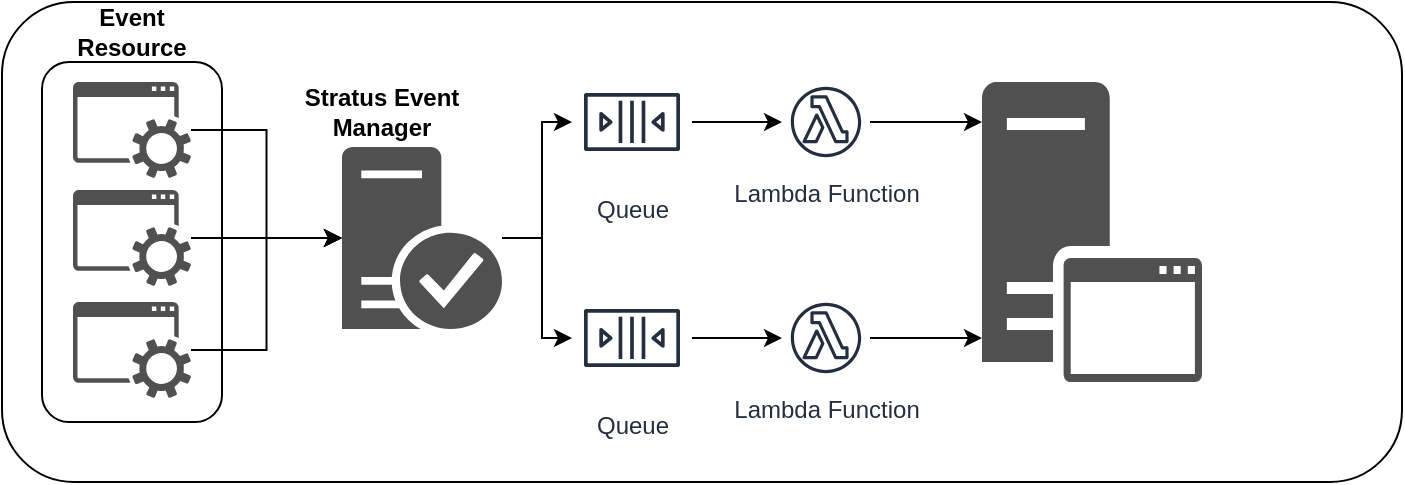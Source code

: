 <mxfile version="20.2.2" type="github">
  <diagram id="Har7aR1b0FeyOEbCbTkL" name="Page-1">
    <mxGraphModel dx="1038" dy="547" grid="1" gridSize="10" guides="1" tooltips="1" connect="1" arrows="1" fold="1" page="1" pageScale="1" pageWidth="850" pageHeight="1100" math="0" shadow="0">
      <root>
        <mxCell id="0" />
        <mxCell id="1" parent="0" />
        <mxCell id="j5Z5QR9LnZ4kiU0xMkHO-2" value="" style="rounded=1;whiteSpace=wrap;html=1;" vertex="1" parent="1">
          <mxGeometry x="80" y="230" width="700" height="240" as="geometry" />
        </mxCell>
        <mxCell id="j5Z5QR9LnZ4kiU0xMkHO-3" value="" style="rounded=1;whiteSpace=wrap;html=1;" vertex="1" parent="1">
          <mxGeometry x="100" y="260" width="90" height="180" as="geometry" />
        </mxCell>
        <mxCell id="j5Z5QR9LnZ4kiU0xMkHO-9" style="edgeStyle=orthogonalEdgeStyle;rounded=0;orthogonalLoop=1;jettySize=auto;html=1;" edge="1" parent="1" source="j5Z5QR9LnZ4kiU0xMkHO-4" target="j5Z5QR9LnZ4kiU0xMkHO-8">
          <mxGeometry relative="1" as="geometry" />
        </mxCell>
        <mxCell id="j5Z5QR9LnZ4kiU0xMkHO-4" value="" style="sketch=0;pointerEvents=1;shadow=0;dashed=0;html=1;strokeColor=none;fillColor=#505050;labelPosition=center;verticalLabelPosition=bottom;verticalAlign=top;outlineConnect=0;align=center;shape=mxgraph.office.concepts.service_application;" vertex="1" parent="1">
          <mxGeometry x="115.5" y="270" width="59" height="48" as="geometry" />
        </mxCell>
        <mxCell id="j5Z5QR9LnZ4kiU0xMkHO-10" style="edgeStyle=orthogonalEdgeStyle;rounded=0;orthogonalLoop=1;jettySize=auto;html=1;" edge="1" parent="1" source="j5Z5QR9LnZ4kiU0xMkHO-5" target="j5Z5QR9LnZ4kiU0xMkHO-8">
          <mxGeometry relative="1" as="geometry" />
        </mxCell>
        <mxCell id="j5Z5QR9LnZ4kiU0xMkHO-5" value="" style="sketch=0;pointerEvents=1;shadow=0;dashed=0;html=1;strokeColor=none;fillColor=#505050;labelPosition=center;verticalLabelPosition=bottom;verticalAlign=top;outlineConnect=0;align=center;shape=mxgraph.office.concepts.service_application;" vertex="1" parent="1">
          <mxGeometry x="115.5" y="324" width="59" height="48" as="geometry" />
        </mxCell>
        <mxCell id="j5Z5QR9LnZ4kiU0xMkHO-11" style="edgeStyle=orthogonalEdgeStyle;rounded=0;orthogonalLoop=1;jettySize=auto;html=1;" edge="1" parent="1" source="j5Z5QR9LnZ4kiU0xMkHO-6" target="j5Z5QR9LnZ4kiU0xMkHO-8">
          <mxGeometry relative="1" as="geometry" />
        </mxCell>
        <mxCell id="j5Z5QR9LnZ4kiU0xMkHO-6" value="" style="sketch=0;pointerEvents=1;shadow=0;dashed=0;html=1;strokeColor=none;fillColor=#505050;labelPosition=center;verticalLabelPosition=bottom;verticalAlign=top;outlineConnect=0;align=center;shape=mxgraph.office.concepts.service_application;" vertex="1" parent="1">
          <mxGeometry x="115.5" y="380" width="59" height="48" as="geometry" />
        </mxCell>
        <mxCell id="j5Z5QR9LnZ4kiU0xMkHO-7" value="&lt;b&gt;Event Resource&lt;/b&gt;" style="text;html=1;strokeColor=none;fillColor=none;align=center;verticalAlign=middle;whiteSpace=wrap;rounded=0;" vertex="1" parent="1">
          <mxGeometry x="120" y="235" width="50" height="20" as="geometry" />
        </mxCell>
        <mxCell id="j5Z5QR9LnZ4kiU0xMkHO-15" style="edgeStyle=orthogonalEdgeStyle;rounded=0;orthogonalLoop=1;jettySize=auto;html=1;" edge="1" parent="1" source="j5Z5QR9LnZ4kiU0xMkHO-8" target="j5Z5QR9LnZ4kiU0xMkHO-13">
          <mxGeometry relative="1" as="geometry" />
        </mxCell>
        <mxCell id="j5Z5QR9LnZ4kiU0xMkHO-16" style="edgeStyle=orthogonalEdgeStyle;rounded=0;orthogonalLoop=1;jettySize=auto;html=1;" edge="1" parent="1" source="j5Z5QR9LnZ4kiU0xMkHO-8" target="j5Z5QR9LnZ4kiU0xMkHO-14">
          <mxGeometry relative="1" as="geometry" />
        </mxCell>
        <mxCell id="j5Z5QR9LnZ4kiU0xMkHO-8" value="" style="sketch=0;pointerEvents=1;shadow=0;dashed=0;html=1;strokeColor=none;fillColor=#505050;labelPosition=center;verticalLabelPosition=bottom;verticalAlign=top;outlineConnect=0;align=center;shape=mxgraph.office.servers.trusted_application_server;" vertex="1" parent="1">
          <mxGeometry x="250" y="302.5" width="80" height="91" as="geometry" />
        </mxCell>
        <mxCell id="j5Z5QR9LnZ4kiU0xMkHO-12" value="&lt;b&gt;Stratus Event Manager&lt;/b&gt;" style="text;html=1;strokeColor=none;fillColor=none;align=center;verticalAlign=middle;whiteSpace=wrap;rounded=0;" vertex="1" parent="1">
          <mxGeometry x="230" y="270" width="80" height="30" as="geometry" />
        </mxCell>
        <mxCell id="j5Z5QR9LnZ4kiU0xMkHO-19" style="edgeStyle=orthogonalEdgeStyle;rounded=0;orthogonalLoop=1;jettySize=auto;html=1;" edge="1" parent="1" source="j5Z5QR9LnZ4kiU0xMkHO-13" target="j5Z5QR9LnZ4kiU0xMkHO-17">
          <mxGeometry relative="1" as="geometry" />
        </mxCell>
        <mxCell id="j5Z5QR9LnZ4kiU0xMkHO-13" value="Queue" style="sketch=0;outlineConnect=0;fontColor=#232F3E;gradientColor=none;strokeColor=#232F3E;fillColor=#ffffff;dashed=0;verticalLabelPosition=bottom;verticalAlign=top;align=center;html=1;fontSize=12;fontStyle=0;aspect=fixed;shape=mxgraph.aws4.resourceIcon;resIcon=mxgraph.aws4.queue;" vertex="1" parent="1">
          <mxGeometry x="365" y="260" width="60" height="60" as="geometry" />
        </mxCell>
        <mxCell id="j5Z5QR9LnZ4kiU0xMkHO-20" style="edgeStyle=orthogonalEdgeStyle;rounded=0;orthogonalLoop=1;jettySize=auto;html=1;" edge="1" parent="1" source="j5Z5QR9LnZ4kiU0xMkHO-14" target="j5Z5QR9LnZ4kiU0xMkHO-18">
          <mxGeometry relative="1" as="geometry" />
        </mxCell>
        <mxCell id="j5Z5QR9LnZ4kiU0xMkHO-14" value="Queue" style="sketch=0;outlineConnect=0;fontColor=#232F3E;gradientColor=none;strokeColor=#232F3E;fillColor=#ffffff;dashed=0;verticalLabelPosition=bottom;verticalAlign=top;align=center;html=1;fontSize=12;fontStyle=0;aspect=fixed;shape=mxgraph.aws4.resourceIcon;resIcon=mxgraph.aws4.queue;" vertex="1" parent="1">
          <mxGeometry x="365" y="368" width="60" height="60" as="geometry" />
        </mxCell>
        <mxCell id="j5Z5QR9LnZ4kiU0xMkHO-22" style="edgeStyle=orthogonalEdgeStyle;rounded=0;orthogonalLoop=1;jettySize=auto;html=1;" edge="1" parent="1" source="j5Z5QR9LnZ4kiU0xMkHO-17" target="j5Z5QR9LnZ4kiU0xMkHO-21">
          <mxGeometry relative="1" as="geometry">
            <Array as="points">
              <mxPoint x="550" y="290" />
              <mxPoint x="550" y="290" />
            </Array>
          </mxGeometry>
        </mxCell>
        <mxCell id="j5Z5QR9LnZ4kiU0xMkHO-17" value="Lambda Function" style="sketch=0;outlineConnect=0;fontColor=#232F3E;gradientColor=none;strokeColor=#232F3E;fillColor=#ffffff;dashed=0;verticalLabelPosition=bottom;verticalAlign=top;align=center;html=1;fontSize=12;fontStyle=0;aspect=fixed;shape=mxgraph.aws4.resourceIcon;resIcon=mxgraph.aws4.lambda_function;" vertex="1" parent="1">
          <mxGeometry x="470" y="268" width="44" height="44" as="geometry" />
        </mxCell>
        <mxCell id="j5Z5QR9LnZ4kiU0xMkHO-23" style="edgeStyle=orthogonalEdgeStyle;rounded=0;orthogonalLoop=1;jettySize=auto;html=1;" edge="1" parent="1" source="j5Z5QR9LnZ4kiU0xMkHO-18" target="j5Z5QR9LnZ4kiU0xMkHO-21">
          <mxGeometry relative="1" as="geometry">
            <Array as="points">
              <mxPoint x="550" y="398" />
              <mxPoint x="550" y="398" />
            </Array>
          </mxGeometry>
        </mxCell>
        <mxCell id="j5Z5QR9LnZ4kiU0xMkHO-18" value="Lambda Function" style="sketch=0;outlineConnect=0;fontColor=#232F3E;gradientColor=none;strokeColor=#232F3E;fillColor=#ffffff;dashed=0;verticalLabelPosition=bottom;verticalAlign=top;align=center;html=1;fontSize=12;fontStyle=0;aspect=fixed;shape=mxgraph.aws4.resourceIcon;resIcon=mxgraph.aws4.lambda_function;" vertex="1" parent="1">
          <mxGeometry x="470" y="376" width="44" height="44" as="geometry" />
        </mxCell>
        <mxCell id="j5Z5QR9LnZ4kiU0xMkHO-21" value="" style="sketch=0;pointerEvents=1;shadow=0;dashed=0;html=1;strokeColor=none;fillColor=#505050;labelPosition=center;verticalLabelPosition=bottom;verticalAlign=top;outlineConnect=0;align=center;shape=mxgraph.office.servers.application_server;" vertex="1" parent="1">
          <mxGeometry x="570" y="270" width="110" height="150" as="geometry" />
        </mxCell>
      </root>
    </mxGraphModel>
  </diagram>
</mxfile>

